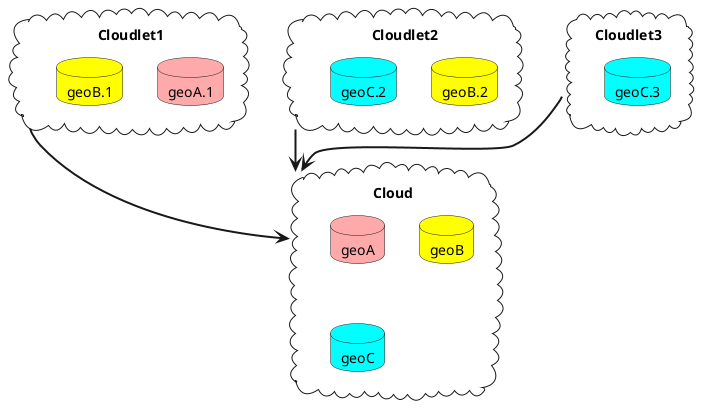 @startuml

cloud Cloudlet1 {
  database "geoA.1" #ffaaaa
  database "geoB.1" #ffff00
}
cloud Cloudlet2 {
  database "geoB.2" #ffff00
  database "geoC.2" #00ffff
}
cloud Cloudlet3 {
  database "geoC.3" #00ffff
}


cloud Cloud {
  database geoA #ffaaaa
  database geoB #ffff00
  database geoC #00ffff
}


Cloudlet1 ==> Cloud
Cloudlet2 ==> Cloud
Cloudlet3 ==> Cloud

@enduml

note right
Geo Tagging machines
In different Cloudlets to form
A DR and BC solution for
different Geos.

Patent idea –
Geo Tagging machines
In different Cloudlets to form
A DR and BC solution for
different Geos.
end note

